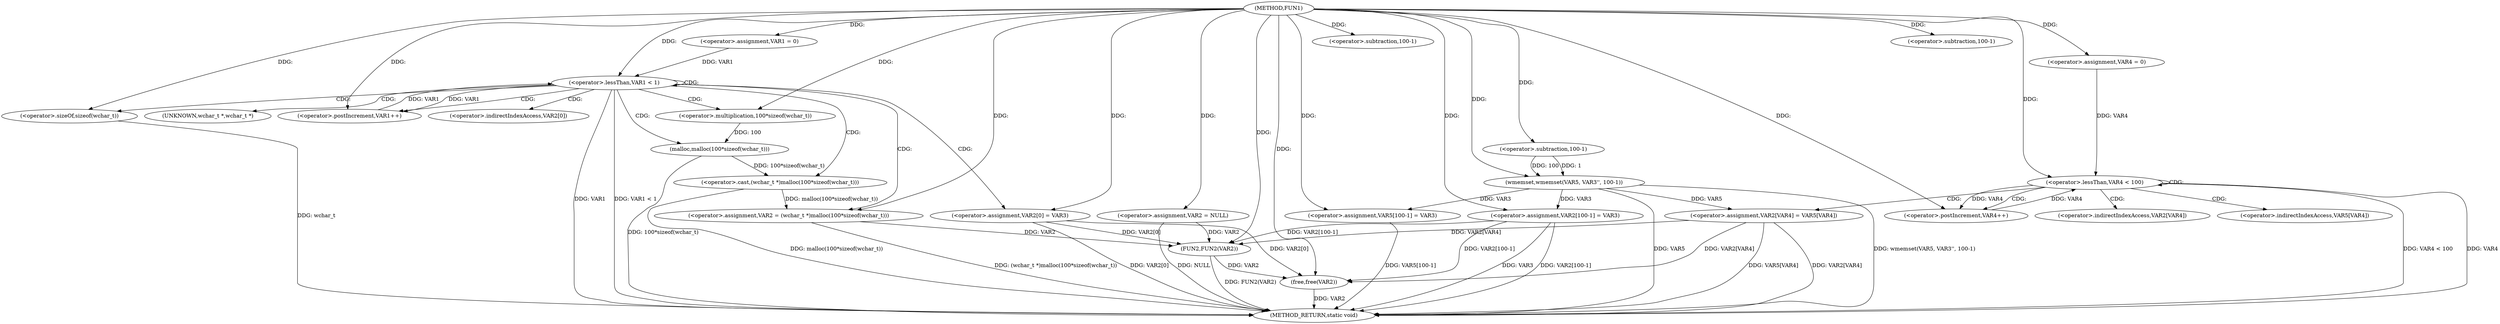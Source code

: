 digraph FUN1 {  
"1000100" [label = "(METHOD,FUN1)" ]
"1000175" [label = "(METHOD_RETURN,static void)" ]
"1000104" [label = "(<operator>.assignment,VAR2 = NULL)" ]
"1000108" [label = "(<operator>.assignment,VAR1 = 0)" ]
"1000111" [label = "(<operator>.lessThan,VAR1 < 1)" ]
"1000114" [label = "(<operator>.postIncrement,VAR1++)" ]
"1000117" [label = "(<operator>.assignment,VAR2 = (wchar_t *)malloc(100*sizeof(wchar_t)))" ]
"1000119" [label = "(<operator>.cast,(wchar_t *)malloc(100*sizeof(wchar_t)))" ]
"1000121" [label = "(malloc,malloc(100*sizeof(wchar_t)))" ]
"1000122" [label = "(<operator>.multiplication,100*sizeof(wchar_t))" ]
"1000124" [label = "(<operator>.sizeOf,sizeof(wchar_t))" ]
"1000126" [label = "(<operator>.assignment,VAR2[0] = VAR3)" ]
"1000134" [label = "(wmemset,wmemset(VAR5, VAR3'', 100-1))" ]
"1000137" [label = "(<operator>.subtraction,100-1)" ]
"1000140" [label = "(<operator>.assignment,VAR5[100-1] = VAR3)" ]
"1000143" [label = "(<operator>.subtraction,100-1)" ]
"1000148" [label = "(<operator>.assignment,VAR4 = 0)" ]
"1000151" [label = "(<operator>.lessThan,VAR4 < 100)" ]
"1000154" [label = "(<operator>.postIncrement,VAR4++)" ]
"1000157" [label = "(<operator>.assignment,VAR2[VAR4] = VAR5[VAR4])" ]
"1000164" [label = "(<operator>.assignment,VAR2[100-1] = VAR3)" ]
"1000167" [label = "(<operator>.subtraction,100-1)" ]
"1000171" [label = "(FUN2,FUN2(VAR2))" ]
"1000173" [label = "(free,free(VAR2))" ]
"1000120" [label = "(UNKNOWN,wchar_t *,wchar_t *)" ]
"1000127" [label = "(<operator>.indirectIndexAccess,VAR2[0])" ]
"1000158" [label = "(<operator>.indirectIndexAccess,VAR2[VAR4])" ]
"1000161" [label = "(<operator>.indirectIndexAccess,VAR5[VAR4])" ]
  "1000124" -> "1000175"  [ label = "DDG: wchar_t"] 
  "1000151" -> "1000175"  [ label = "DDG: VAR4 < 100"] 
  "1000140" -> "1000175"  [ label = "DDG: VAR5[100-1]"] 
  "1000119" -> "1000175"  [ label = "DDG: malloc(100*sizeof(wchar_t))"] 
  "1000126" -> "1000175"  [ label = "DDG: VAR2[0]"] 
  "1000111" -> "1000175"  [ label = "DDG: VAR1"] 
  "1000164" -> "1000175"  [ label = "DDG: VAR3"] 
  "1000117" -> "1000175"  [ label = "DDG: (wchar_t *)malloc(100*sizeof(wchar_t))"] 
  "1000151" -> "1000175"  [ label = "DDG: VAR4"] 
  "1000157" -> "1000175"  [ label = "DDG: VAR2[VAR4]"] 
  "1000134" -> "1000175"  [ label = "DDG: wmemset(VAR5, VAR3'', 100-1)"] 
  "1000134" -> "1000175"  [ label = "DDG: VAR5"] 
  "1000121" -> "1000175"  [ label = "DDG: 100*sizeof(wchar_t)"] 
  "1000171" -> "1000175"  [ label = "DDG: FUN2(VAR2)"] 
  "1000111" -> "1000175"  [ label = "DDG: VAR1 < 1"] 
  "1000157" -> "1000175"  [ label = "DDG: VAR5[VAR4]"] 
  "1000173" -> "1000175"  [ label = "DDG: VAR2"] 
  "1000104" -> "1000175"  [ label = "DDG: NULL"] 
  "1000164" -> "1000175"  [ label = "DDG: VAR2[100-1]"] 
  "1000100" -> "1000104"  [ label = "DDG: "] 
  "1000100" -> "1000108"  [ label = "DDG: "] 
  "1000114" -> "1000111"  [ label = "DDG: VAR1"] 
  "1000108" -> "1000111"  [ label = "DDG: VAR1"] 
  "1000100" -> "1000111"  [ label = "DDG: "] 
  "1000111" -> "1000114"  [ label = "DDG: VAR1"] 
  "1000100" -> "1000114"  [ label = "DDG: "] 
  "1000119" -> "1000117"  [ label = "DDG: malloc(100*sizeof(wchar_t))"] 
  "1000100" -> "1000117"  [ label = "DDG: "] 
  "1000121" -> "1000119"  [ label = "DDG: 100*sizeof(wchar_t)"] 
  "1000122" -> "1000121"  [ label = "DDG: 100"] 
  "1000100" -> "1000122"  [ label = "DDG: "] 
  "1000100" -> "1000124"  [ label = "DDG: "] 
  "1000100" -> "1000126"  [ label = "DDG: "] 
  "1000100" -> "1000134"  [ label = "DDG: "] 
  "1000137" -> "1000134"  [ label = "DDG: 100"] 
  "1000137" -> "1000134"  [ label = "DDG: 1"] 
  "1000100" -> "1000137"  [ label = "DDG: "] 
  "1000134" -> "1000140"  [ label = "DDG: VAR3"] 
  "1000100" -> "1000140"  [ label = "DDG: "] 
  "1000100" -> "1000143"  [ label = "DDG: "] 
  "1000100" -> "1000148"  [ label = "DDG: "] 
  "1000154" -> "1000151"  [ label = "DDG: VAR4"] 
  "1000148" -> "1000151"  [ label = "DDG: VAR4"] 
  "1000100" -> "1000151"  [ label = "DDG: "] 
  "1000151" -> "1000154"  [ label = "DDG: VAR4"] 
  "1000100" -> "1000154"  [ label = "DDG: "] 
  "1000134" -> "1000157"  [ label = "DDG: VAR5"] 
  "1000100" -> "1000164"  [ label = "DDG: "] 
  "1000134" -> "1000164"  [ label = "DDG: VAR3"] 
  "1000100" -> "1000167"  [ label = "DDG: "] 
  "1000104" -> "1000171"  [ label = "DDG: VAR2"] 
  "1000157" -> "1000171"  [ label = "DDG: VAR2[VAR4]"] 
  "1000126" -> "1000171"  [ label = "DDG: VAR2[0]"] 
  "1000117" -> "1000171"  [ label = "DDG: VAR2"] 
  "1000164" -> "1000171"  [ label = "DDG: VAR2[100-1]"] 
  "1000100" -> "1000171"  [ label = "DDG: "] 
  "1000171" -> "1000173"  [ label = "DDG: VAR2"] 
  "1000157" -> "1000173"  [ label = "DDG: VAR2[VAR4]"] 
  "1000126" -> "1000173"  [ label = "DDG: VAR2[0]"] 
  "1000164" -> "1000173"  [ label = "DDG: VAR2[100-1]"] 
  "1000100" -> "1000173"  [ label = "DDG: "] 
  "1000111" -> "1000121"  [ label = "CDG: "] 
  "1000111" -> "1000120"  [ label = "CDG: "] 
  "1000111" -> "1000117"  [ label = "CDG: "] 
  "1000111" -> "1000127"  [ label = "CDG: "] 
  "1000111" -> "1000111"  [ label = "CDG: "] 
  "1000111" -> "1000126"  [ label = "CDG: "] 
  "1000111" -> "1000124"  [ label = "CDG: "] 
  "1000111" -> "1000119"  [ label = "CDG: "] 
  "1000111" -> "1000114"  [ label = "CDG: "] 
  "1000111" -> "1000122"  [ label = "CDG: "] 
  "1000151" -> "1000158"  [ label = "CDG: "] 
  "1000151" -> "1000154"  [ label = "CDG: "] 
  "1000151" -> "1000161"  [ label = "CDG: "] 
  "1000151" -> "1000151"  [ label = "CDG: "] 
  "1000151" -> "1000157"  [ label = "CDG: "] 
}
